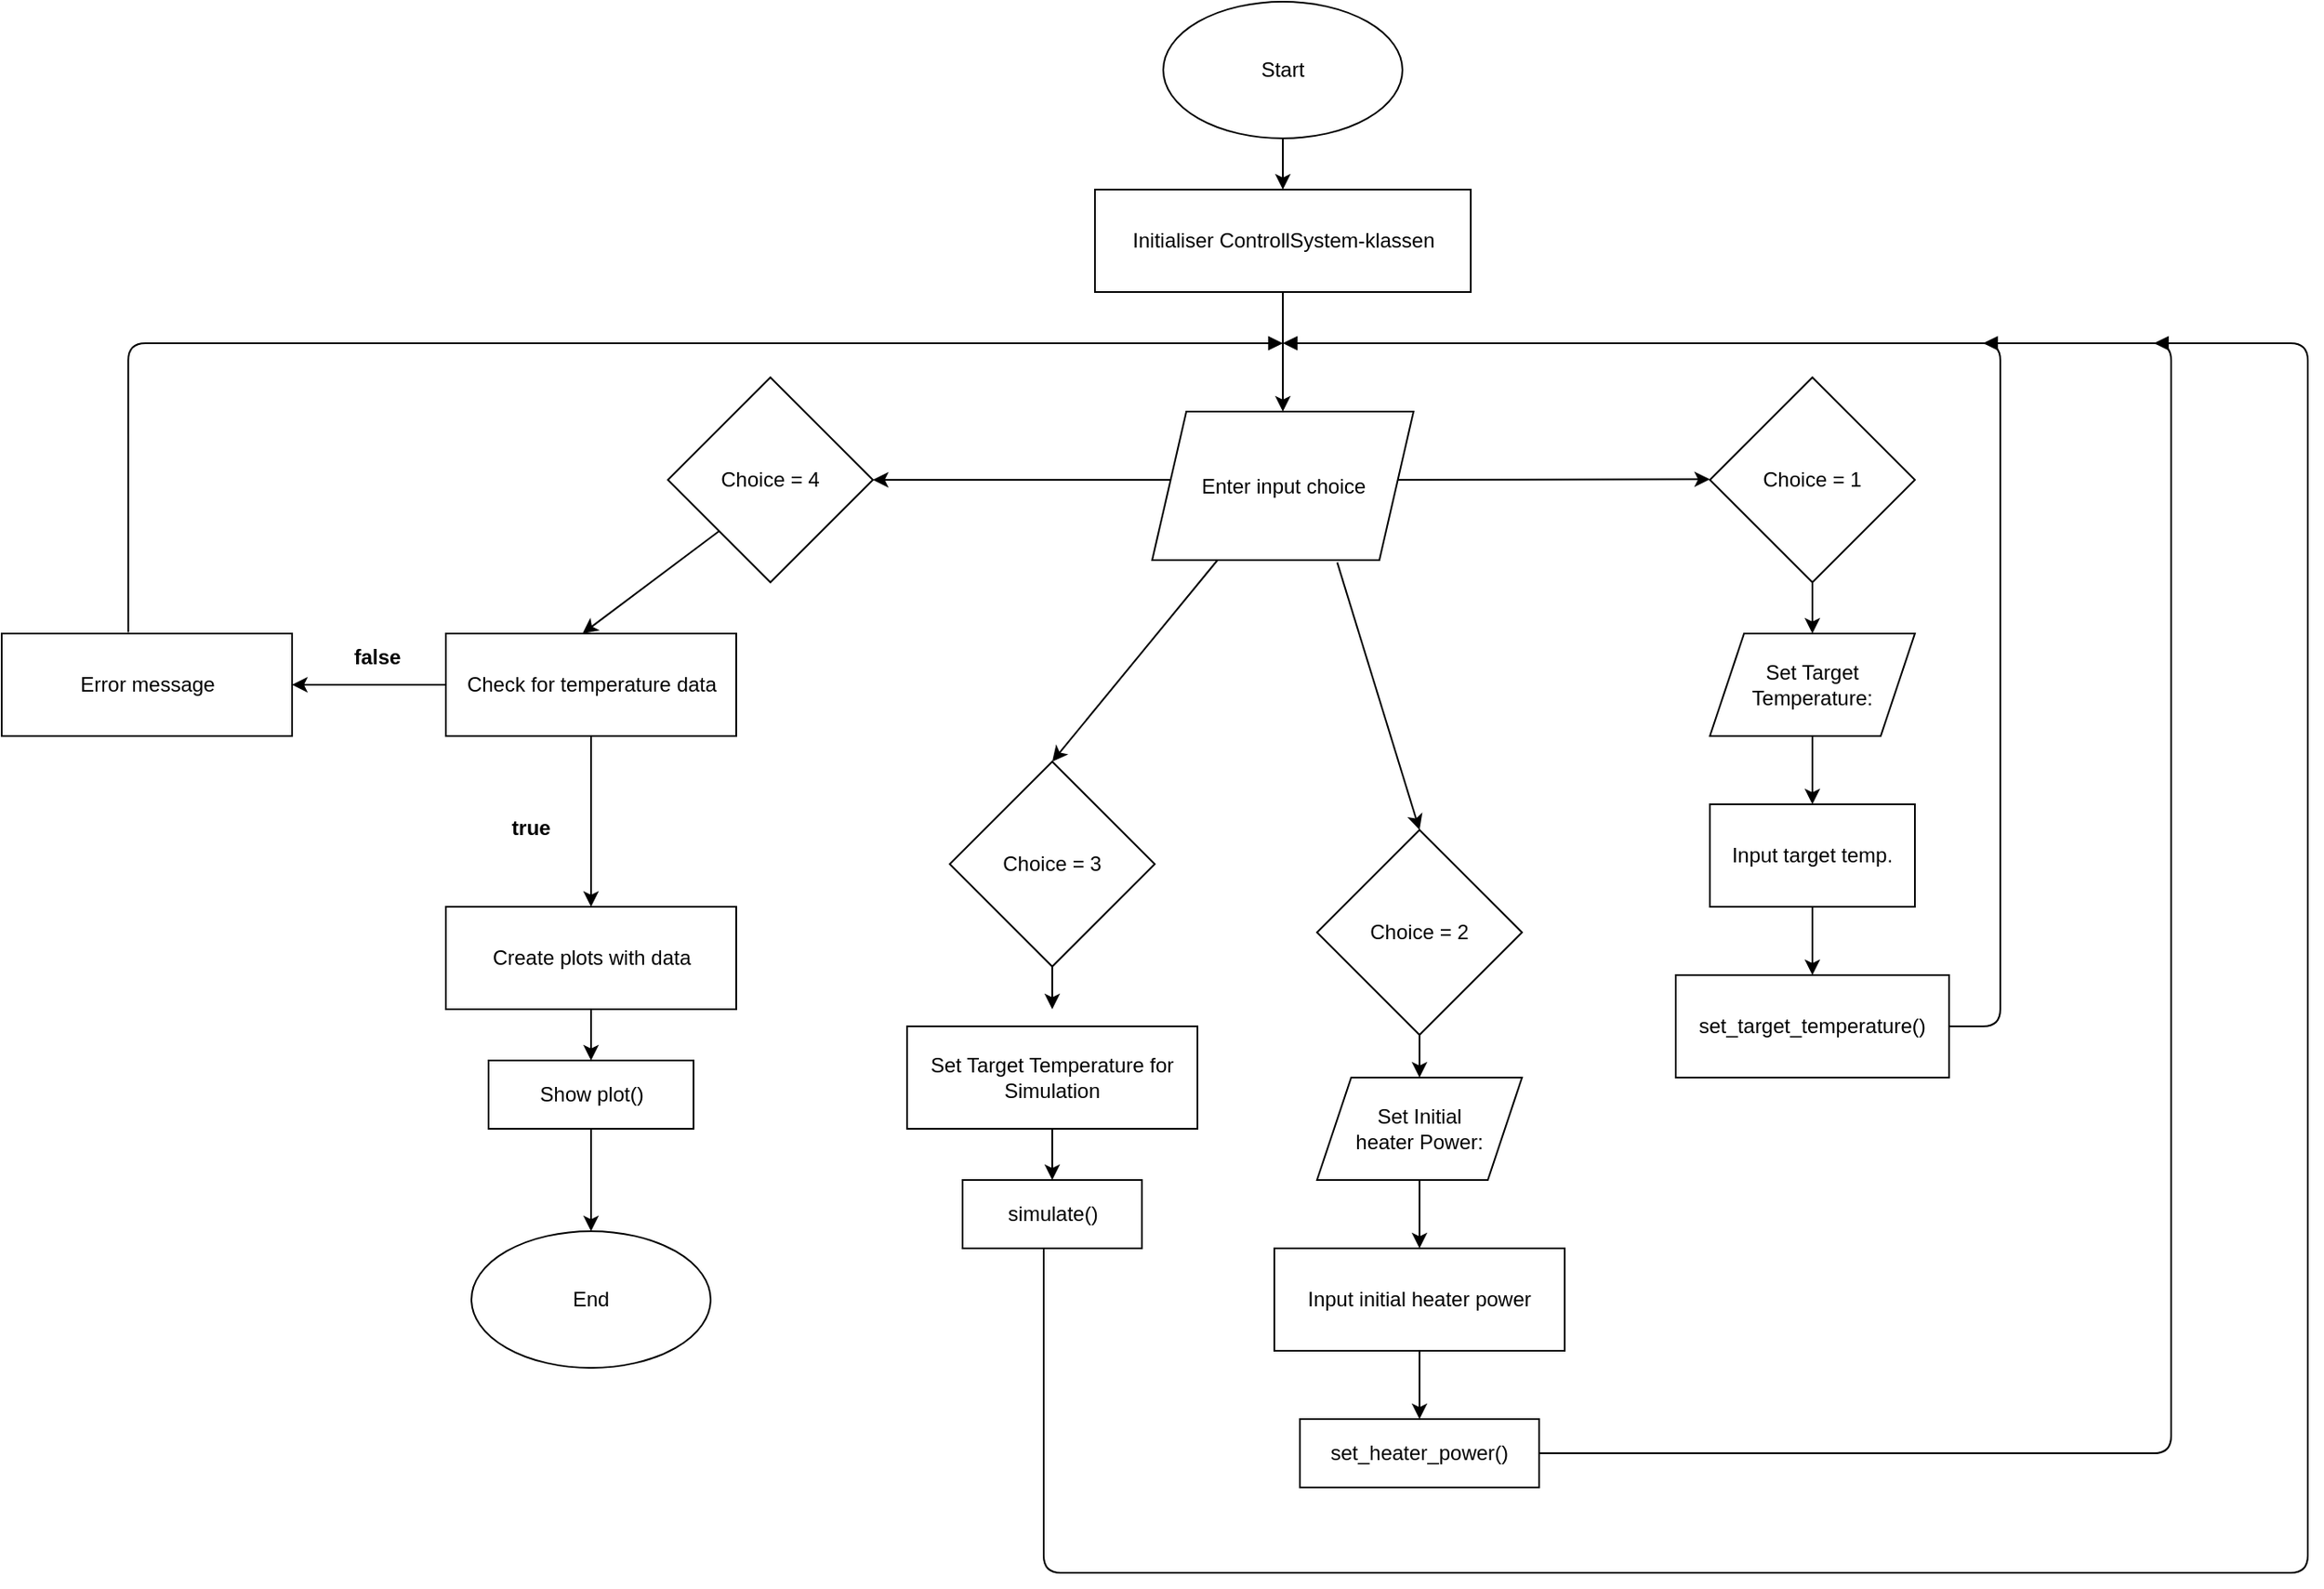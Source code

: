 <mxfile>
    <diagram id="ehz1RpYZ33W3WZLCxr4i" name="Page-1">
        <mxGraphModel dx="2525" dy="1211" grid="0" gridSize="10" guides="1" tooltips="1" connect="1" arrows="1" fold="1" page="0" pageScale="1" pageWidth="827" pageHeight="1169" math="0" shadow="0">
            <root>
                <mxCell id="0"/>
                <mxCell id="1" parent="0"/>
                <mxCell id="2" value="Start" style="ellipse;whiteSpace=wrap;html=1;" parent="1" vertex="1">
                    <mxGeometry x="290" y="40" width="140" height="80" as="geometry"/>
                </mxCell>
                <mxCell id="3" value="Initialiser ControllSystem-klassen" style="html=1;" parent="1" vertex="1">
                    <mxGeometry x="250" y="150" width="220" height="60" as="geometry"/>
                </mxCell>
                <mxCell id="4" value="" style="endArrow=classic;html=1;exitX=0.5;exitY=1;exitDx=0;exitDy=0;" parent="1" source="2" target="3" edge="1">
                    <mxGeometry width="50" height="50" relative="1" as="geometry">
                        <mxPoint x="400" y="260" as="sourcePoint"/>
                        <mxPoint x="450" y="210" as="targetPoint"/>
                    </mxGeometry>
                </mxCell>
                <mxCell id="5" value="" style="endArrow=classic;html=1;exitX=0.5;exitY=1;exitDx=0;exitDy=0;" parent="1" source="3" edge="1">
                    <mxGeometry width="50" height="50" relative="1" as="geometry">
                        <mxPoint x="400" y="260" as="sourcePoint"/>
                        <mxPoint x="360" y="280.0" as="targetPoint"/>
                    </mxGeometry>
                </mxCell>
                <mxCell id="27" style="edgeStyle=none;html=1;exitX=0;exitY=0;exitDx=0;exitDy=0;" parent="1" edge="1">
                    <mxGeometry relative="1" as="geometry">
                        <mxPoint x="120" y="320" as="targetPoint"/>
                        <mxPoint x="320" y="320" as="sourcePoint"/>
                    </mxGeometry>
                </mxCell>
                <mxCell id="28" style="edgeStyle=none;html=1;exitX=1;exitY=0;exitDx=0;exitDy=0;" parent="1" edge="1">
                    <mxGeometry relative="1" as="geometry">
                        <mxPoint x="610" y="319.667" as="targetPoint"/>
                        <mxPoint x="400" y="320" as="sourcePoint"/>
                    </mxGeometry>
                </mxCell>
                <mxCell id="29" style="edgeStyle=none;html=1;exitX=0.25;exitY=1;exitDx=0;exitDy=0;entryX=0.5;entryY=0;entryDx=0;entryDy=0;" parent="1" source="77" target="51" edge="1">
                    <mxGeometry relative="1" as="geometry">
                        <mxPoint x="220" y="480" as="targetPoint"/>
                        <mxPoint x="320" y="400" as="sourcePoint"/>
                    </mxGeometry>
                </mxCell>
                <mxCell id="30" style="edgeStyle=none;html=1;exitX=0.708;exitY=1.015;exitDx=0;exitDy=0;entryX=0.5;entryY=0;entryDx=0;entryDy=0;exitPerimeter=0;" parent="1" source="77" target="41" edge="1">
                    <mxGeometry relative="1" as="geometry">
                        <mxPoint x="440" y="520" as="targetPoint"/>
                        <mxPoint x="400" y="400" as="sourcePoint"/>
                    </mxGeometry>
                </mxCell>
                <mxCell id="33" style="edgeStyle=none;html=1;entryX=0.5;entryY=0;entryDx=0;entryDy=0;" parent="1" source="31" edge="1">
                    <mxGeometry relative="1" as="geometry">
                        <mxPoint x="670" y="410" as="targetPoint"/>
                    </mxGeometry>
                </mxCell>
                <mxCell id="31" value="Choice = 1" style="rhombus;whiteSpace=wrap;html=1;" parent="1" vertex="1">
                    <mxGeometry x="610" y="260" width="120" height="120" as="geometry"/>
                </mxCell>
                <mxCell id="35" style="edgeStyle=none;html=1;" parent="1" source="34" edge="1">
                    <mxGeometry relative="1" as="geometry">
                        <mxPoint x="670" y="510" as="targetPoint"/>
                    </mxGeometry>
                </mxCell>
                <mxCell id="34" value="Set Target Temperature:" style="shape=parallelogram;perimeter=parallelogramPerimeter;whiteSpace=wrap;html=1;fixedSize=1;" parent="1" vertex="1">
                    <mxGeometry x="610" y="410" width="120" height="60" as="geometry"/>
                </mxCell>
                <mxCell id="37" style="edgeStyle=none;html=1;" parent="1" source="36" edge="1">
                    <mxGeometry relative="1" as="geometry">
                        <mxPoint x="670" y="610" as="targetPoint"/>
                    </mxGeometry>
                </mxCell>
                <mxCell id="36" value="Input target temp." style="rounded=0;whiteSpace=wrap;html=1;" parent="1" vertex="1">
                    <mxGeometry x="610" y="510.0" width="120" height="60" as="geometry"/>
                </mxCell>
                <mxCell id="38" value="set_target_temperature()" style="rounded=0;whiteSpace=wrap;html=1;" parent="1" vertex="1">
                    <mxGeometry x="590" y="610" width="160" height="60" as="geometry"/>
                </mxCell>
                <mxCell id="39" value="" style="endArrow=block;endFill=1;html=1;edgeStyle=orthogonalEdgeStyle;align=left;verticalAlign=top;exitX=1;exitY=0.5;exitDx=0;exitDy=0;" parent="1" source="38" edge="1">
                    <mxGeometry x="-1" relative="1" as="geometry">
                        <mxPoint x="530" y="420" as="sourcePoint"/>
                        <mxPoint x="360" y="240" as="targetPoint"/>
                        <Array as="points">
                            <mxPoint x="780" y="640"/>
                            <mxPoint x="780" y="240"/>
                        </Array>
                    </mxGeometry>
                </mxCell>
                <mxCell id="41" value="Choice = 2" style="rhombus;whiteSpace=wrap;html=1;" parent="1" vertex="1">
                    <mxGeometry x="380" y="525" width="120" height="120" as="geometry"/>
                </mxCell>
                <mxCell id="42" style="edgeStyle=none;html=1;" parent="1" source="43" edge="1">
                    <mxGeometry relative="1" as="geometry">
                        <mxPoint x="440" y="770" as="targetPoint"/>
                    </mxGeometry>
                </mxCell>
                <mxCell id="43" value="Set Initial &lt;br&gt;heater Power:" style="shape=parallelogram;perimeter=parallelogramPerimeter;whiteSpace=wrap;html=1;fixedSize=1;" parent="1" vertex="1">
                    <mxGeometry x="380" y="670" width="120" height="60" as="geometry"/>
                </mxCell>
                <mxCell id="44" style="edgeStyle=none;html=1;" parent="1" edge="1">
                    <mxGeometry relative="1" as="geometry">
                        <mxPoint x="440" y="870" as="targetPoint"/>
                        <mxPoint x="440" y="830" as="sourcePoint"/>
                    </mxGeometry>
                </mxCell>
                <mxCell id="46" value="set_heater_power()" style="rounded=0;whiteSpace=wrap;html=1;" parent="1" vertex="1">
                    <mxGeometry x="370" y="870" width="140" height="40" as="geometry"/>
                </mxCell>
                <mxCell id="47" style="edgeStyle=none;html=1;" parent="1" edge="1">
                    <mxGeometry relative="1" as="geometry">
                        <mxPoint x="440" y="645" as="sourcePoint"/>
                        <mxPoint x="440" y="670" as="targetPoint"/>
                    </mxGeometry>
                </mxCell>
                <mxCell id="48" value="Input initial heater power" style="rounded=0;whiteSpace=wrap;html=1;" parent="1" vertex="1">
                    <mxGeometry x="355" y="770" width="170" height="60" as="geometry"/>
                </mxCell>
                <mxCell id="49" value="" style="endArrow=block;endFill=1;html=1;edgeStyle=orthogonalEdgeStyle;align=left;verticalAlign=top;exitX=1;exitY=0.5;exitDx=0;exitDy=0;" parent="1" source="46" edge="1">
                    <mxGeometry x="-0.947" y="-30" relative="1" as="geometry">
                        <mxPoint x="440" y="670" as="sourcePoint"/>
                        <mxPoint x="770" y="240" as="targetPoint"/>
                        <Array as="points">
                            <mxPoint x="880" y="890"/>
                            <mxPoint x="880" y="240"/>
                        </Array>
                        <mxPoint as="offset"/>
                    </mxGeometry>
                </mxCell>
                <mxCell id="51" value="Choice = 3" style="rhombus;whiteSpace=wrap;html=1;" parent="1" vertex="1">
                    <mxGeometry x="165" y="485" width="120" height="120" as="geometry"/>
                </mxCell>
                <mxCell id="52" style="edgeStyle=none;html=1;" parent="1" edge="1">
                    <mxGeometry relative="1" as="geometry">
                        <mxPoint x="225.0" y="730" as="targetPoint"/>
                        <mxPoint x="225.0" y="690" as="sourcePoint"/>
                    </mxGeometry>
                </mxCell>
                <mxCell id="55" value="simulate()" style="rounded=0;whiteSpace=wrap;html=1;" parent="1" vertex="1">
                    <mxGeometry x="172.5" y="730" width="105" height="40" as="geometry"/>
                </mxCell>
                <mxCell id="56" style="edgeStyle=none;html=1;" parent="1" edge="1">
                    <mxGeometry relative="1" as="geometry">
                        <mxPoint x="225.0" y="605" as="sourcePoint"/>
                        <mxPoint x="225.0" y="630" as="targetPoint"/>
                    </mxGeometry>
                </mxCell>
                <mxCell id="57" value="Set Target Temperature for Simulation" style="rounded=0;whiteSpace=wrap;html=1;" parent="1" vertex="1">
                    <mxGeometry x="140" y="640" width="170" height="60" as="geometry"/>
                </mxCell>
                <mxCell id="58" value="" style="endArrow=block;endFill=1;html=1;edgeStyle=orthogonalEdgeStyle;align=left;verticalAlign=top;" parent="1" edge="1">
                    <mxGeometry x="-0.392" y="-59" relative="1" as="geometry">
                        <mxPoint x="220" y="770" as="sourcePoint"/>
                        <mxPoint x="870" y="240" as="targetPoint"/>
                        <Array as="points">
                            <mxPoint x="220" y="960"/>
                            <mxPoint x="960" y="960"/>
                        </Array>
                        <mxPoint x="-55" y="-39" as="offset"/>
                    </mxGeometry>
                </mxCell>
                <mxCell id="63" style="edgeStyle=none;html=1;exitX=0;exitY=1;exitDx=0;exitDy=0;" parent="1" source="60" edge="1">
                    <mxGeometry relative="1" as="geometry">
                        <mxPoint x="-50" y="410" as="targetPoint"/>
                    </mxGeometry>
                </mxCell>
                <mxCell id="60" value="Choice = 4" style="rhombus;whiteSpace=wrap;html=1;" parent="1" vertex="1">
                    <mxGeometry y="260" width="120" height="120" as="geometry"/>
                </mxCell>
                <mxCell id="65" style="edgeStyle=none;html=1;exitX=0;exitY=0.5;exitDx=0;exitDy=0;entryX=1;entryY=0.5;entryDx=0;entryDy=0;" parent="1" source="62" target="64" edge="1">
                    <mxGeometry relative="1" as="geometry"/>
                </mxCell>
                <mxCell id="69" style="edgeStyle=none;html=1;" parent="1" source="62" edge="1">
                    <mxGeometry relative="1" as="geometry">
                        <mxPoint x="-45.0" y="570" as="targetPoint"/>
                    </mxGeometry>
                </mxCell>
                <mxCell id="62" value="Check for temperature data" style="html=1;" parent="1" vertex="1">
                    <mxGeometry x="-130" y="410" width="170" height="60" as="geometry"/>
                </mxCell>
                <mxCell id="64" value="Error message" style="html=1;" parent="1" vertex="1">
                    <mxGeometry x="-390" y="410" width="170" height="60" as="geometry"/>
                </mxCell>
                <mxCell id="66" value="" style="endArrow=block;endFill=1;html=1;edgeStyle=orthogonalEdgeStyle;align=left;verticalAlign=top;exitX=0.436;exitY=-0.013;exitDx=0;exitDy=0;exitPerimeter=0;" parent="1" source="64" edge="1">
                    <mxGeometry x="-1" y="70" relative="1" as="geometry">
                        <mxPoint x="-290" y="360" as="sourcePoint"/>
                        <mxPoint x="360" y="240" as="targetPoint"/>
                        <Array as="points">
                            <mxPoint x="-266" y="240"/>
                            <mxPoint x="-90" y="240"/>
                        </Array>
                        <mxPoint as="offset"/>
                    </mxGeometry>
                </mxCell>
                <mxCell id="68" value="false" style="text;align=center;fontStyle=1;verticalAlign=middle;spacingLeft=3;spacingRight=3;strokeColor=none;rotatable=0;points=[[0,0.5],[1,0.5]];portConstraint=eastwest;" parent="1" vertex="1">
                    <mxGeometry x="-210" y="410" width="80" height="26" as="geometry"/>
                </mxCell>
                <mxCell id="70" value="true" style="text;align=center;fontStyle=1;verticalAlign=middle;spacingLeft=3;spacingRight=3;strokeColor=none;rotatable=0;points=[[0,0.5],[1,0.5]];portConstraint=eastwest;" parent="1" vertex="1">
                    <mxGeometry x="-120" y="510" width="80" height="26" as="geometry"/>
                </mxCell>
                <mxCell id="73" style="edgeStyle=none;html=1;" parent="1" source="72" edge="1">
                    <mxGeometry relative="1" as="geometry">
                        <mxPoint x="-45" y="660" as="targetPoint"/>
                    </mxGeometry>
                </mxCell>
                <mxCell id="72" value="Create plots with data" style="html=1;" parent="1" vertex="1">
                    <mxGeometry x="-130" y="570" width="170" height="60" as="geometry"/>
                </mxCell>
                <mxCell id="75" style="edgeStyle=none;html=1;" parent="1" source="74" edge="1">
                    <mxGeometry relative="1" as="geometry">
                        <mxPoint x="-45" y="760" as="targetPoint"/>
                    </mxGeometry>
                </mxCell>
                <mxCell id="74" value="Show plot()" style="html=1;" parent="1" vertex="1">
                    <mxGeometry x="-105" y="660" width="120" height="40" as="geometry"/>
                </mxCell>
                <mxCell id="76" value="End" style="ellipse;whiteSpace=wrap;html=1;" parent="1" vertex="1">
                    <mxGeometry x="-115" y="760" width="140" height="80" as="geometry"/>
                </mxCell>
                <mxCell id="77" value="Enter input choice" style="shape=parallelogram;perimeter=parallelogramPerimeter;whiteSpace=wrap;html=1;fixedSize=1;" parent="1" vertex="1">
                    <mxGeometry x="283.5" y="280" width="153" height="87" as="geometry"/>
                </mxCell>
            </root>
        </mxGraphModel>
    </diagram>
</mxfile>